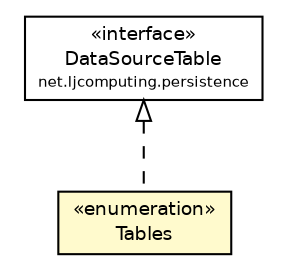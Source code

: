 #!/usr/local/bin/dot
#
# Class diagram 
# Generated by UMLGraph version R5_6 (http://www.umlgraph.org/)
#

digraph G {
	edge [fontname="Helvetica",fontsize=10,labelfontname="Helvetica",labelfontsize=10];
	node [fontname="Helvetica",fontsize=10,shape=plaintext];
	nodesep=0.25;
	ranksep=0.5;
	// net.ljcomputing.sr.configuration.Tables
	c88 [label=<<table title="net.ljcomputing.sr.configuration.Tables" border="0" cellborder="1" cellspacing="0" cellpadding="2" port="p" bgcolor="lemonChiffon" href="./Tables.html">
		<tr><td><table border="0" cellspacing="0" cellpadding="1">
<tr><td align="center" balign="center"> &#171;enumeration&#187; </td></tr>
<tr><td align="center" balign="center"> Tables </td></tr>
		</table></td></tr>
		</table>>, URL="./Tables.html", fontname="Helvetica", fontcolor="black", fontsize=9.0];
	//net.ljcomputing.sr.configuration.Tables implements net.ljcomputing.persistence.DataSourceTable
	c95:p -> c88:p [dir=back,arrowtail=empty,style=dashed];
	// net.ljcomputing.persistence.DataSourceTable
	c95 [label=<<table title="net.ljcomputing.persistence.DataSourceTable" border="0" cellborder="1" cellspacing="0" cellpadding="2" port="p" href="http://java.sun.com/j2se/1.4.2/docs/api/net/ljcomputing/persistence/DataSourceTable.html">
		<tr><td><table border="0" cellspacing="0" cellpadding="1">
<tr><td align="center" balign="center"> &#171;interface&#187; </td></tr>
<tr><td align="center" balign="center"> DataSourceTable </td></tr>
<tr><td align="center" balign="center"><font point-size="7.0"> net.ljcomputing.persistence </font></td></tr>
		</table></td></tr>
		</table>>, URL="http://java.sun.com/j2se/1.4.2/docs/api/net/ljcomputing/persistence/DataSourceTable.html", fontname="Helvetica", fontcolor="black", fontsize=9.0];
}

